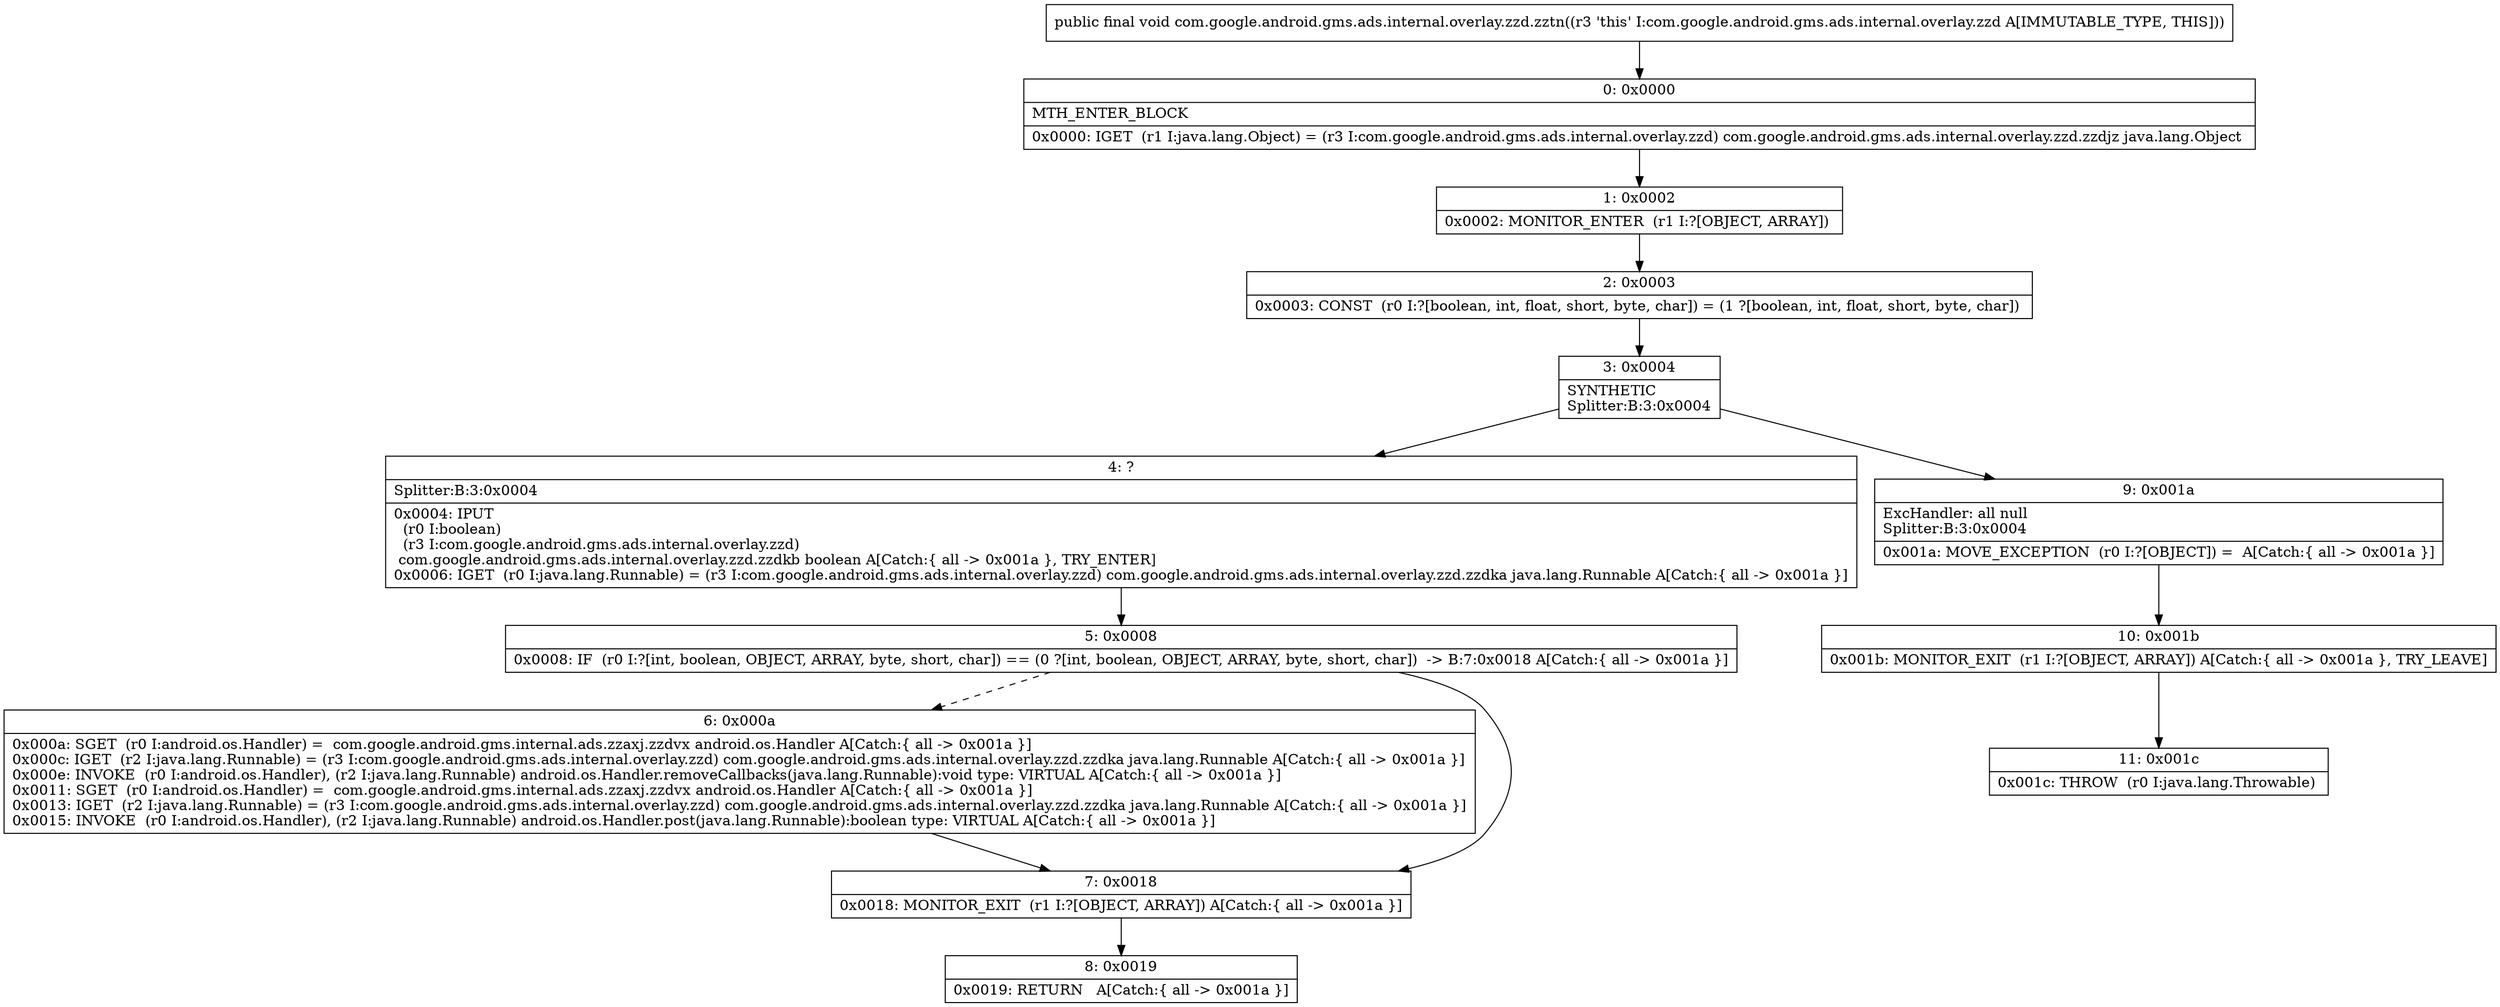 digraph "CFG forcom.google.android.gms.ads.internal.overlay.zzd.zztn()V" {
Node_0 [shape=record,label="{0\:\ 0x0000|MTH_ENTER_BLOCK\l|0x0000: IGET  (r1 I:java.lang.Object) = (r3 I:com.google.android.gms.ads.internal.overlay.zzd) com.google.android.gms.ads.internal.overlay.zzd.zzdjz java.lang.Object \l}"];
Node_1 [shape=record,label="{1\:\ 0x0002|0x0002: MONITOR_ENTER  (r1 I:?[OBJECT, ARRAY]) \l}"];
Node_2 [shape=record,label="{2\:\ 0x0003|0x0003: CONST  (r0 I:?[boolean, int, float, short, byte, char]) = (1 ?[boolean, int, float, short, byte, char]) \l}"];
Node_3 [shape=record,label="{3\:\ 0x0004|SYNTHETIC\lSplitter:B:3:0x0004\l}"];
Node_4 [shape=record,label="{4\:\ ?|Splitter:B:3:0x0004\l|0x0004: IPUT  \l  (r0 I:boolean)\l  (r3 I:com.google.android.gms.ads.internal.overlay.zzd)\l com.google.android.gms.ads.internal.overlay.zzd.zzdkb boolean A[Catch:\{ all \-\> 0x001a \}, TRY_ENTER]\l0x0006: IGET  (r0 I:java.lang.Runnable) = (r3 I:com.google.android.gms.ads.internal.overlay.zzd) com.google.android.gms.ads.internal.overlay.zzd.zzdka java.lang.Runnable A[Catch:\{ all \-\> 0x001a \}]\l}"];
Node_5 [shape=record,label="{5\:\ 0x0008|0x0008: IF  (r0 I:?[int, boolean, OBJECT, ARRAY, byte, short, char]) == (0 ?[int, boolean, OBJECT, ARRAY, byte, short, char])  \-\> B:7:0x0018 A[Catch:\{ all \-\> 0x001a \}]\l}"];
Node_6 [shape=record,label="{6\:\ 0x000a|0x000a: SGET  (r0 I:android.os.Handler) =  com.google.android.gms.internal.ads.zzaxj.zzdvx android.os.Handler A[Catch:\{ all \-\> 0x001a \}]\l0x000c: IGET  (r2 I:java.lang.Runnable) = (r3 I:com.google.android.gms.ads.internal.overlay.zzd) com.google.android.gms.ads.internal.overlay.zzd.zzdka java.lang.Runnable A[Catch:\{ all \-\> 0x001a \}]\l0x000e: INVOKE  (r0 I:android.os.Handler), (r2 I:java.lang.Runnable) android.os.Handler.removeCallbacks(java.lang.Runnable):void type: VIRTUAL A[Catch:\{ all \-\> 0x001a \}]\l0x0011: SGET  (r0 I:android.os.Handler) =  com.google.android.gms.internal.ads.zzaxj.zzdvx android.os.Handler A[Catch:\{ all \-\> 0x001a \}]\l0x0013: IGET  (r2 I:java.lang.Runnable) = (r3 I:com.google.android.gms.ads.internal.overlay.zzd) com.google.android.gms.ads.internal.overlay.zzd.zzdka java.lang.Runnable A[Catch:\{ all \-\> 0x001a \}]\l0x0015: INVOKE  (r0 I:android.os.Handler), (r2 I:java.lang.Runnable) android.os.Handler.post(java.lang.Runnable):boolean type: VIRTUAL A[Catch:\{ all \-\> 0x001a \}]\l}"];
Node_7 [shape=record,label="{7\:\ 0x0018|0x0018: MONITOR_EXIT  (r1 I:?[OBJECT, ARRAY]) A[Catch:\{ all \-\> 0x001a \}]\l}"];
Node_8 [shape=record,label="{8\:\ 0x0019|0x0019: RETURN   A[Catch:\{ all \-\> 0x001a \}]\l}"];
Node_9 [shape=record,label="{9\:\ 0x001a|ExcHandler: all null\lSplitter:B:3:0x0004\l|0x001a: MOVE_EXCEPTION  (r0 I:?[OBJECT]) =  A[Catch:\{ all \-\> 0x001a \}]\l}"];
Node_10 [shape=record,label="{10\:\ 0x001b|0x001b: MONITOR_EXIT  (r1 I:?[OBJECT, ARRAY]) A[Catch:\{ all \-\> 0x001a \}, TRY_LEAVE]\l}"];
Node_11 [shape=record,label="{11\:\ 0x001c|0x001c: THROW  (r0 I:java.lang.Throwable) \l}"];
MethodNode[shape=record,label="{public final void com.google.android.gms.ads.internal.overlay.zzd.zztn((r3 'this' I:com.google.android.gms.ads.internal.overlay.zzd A[IMMUTABLE_TYPE, THIS])) }"];
MethodNode -> Node_0;
Node_0 -> Node_1;
Node_1 -> Node_2;
Node_2 -> Node_3;
Node_3 -> Node_4;
Node_3 -> Node_9;
Node_4 -> Node_5;
Node_5 -> Node_6[style=dashed];
Node_5 -> Node_7;
Node_6 -> Node_7;
Node_7 -> Node_8;
Node_9 -> Node_10;
Node_10 -> Node_11;
}

